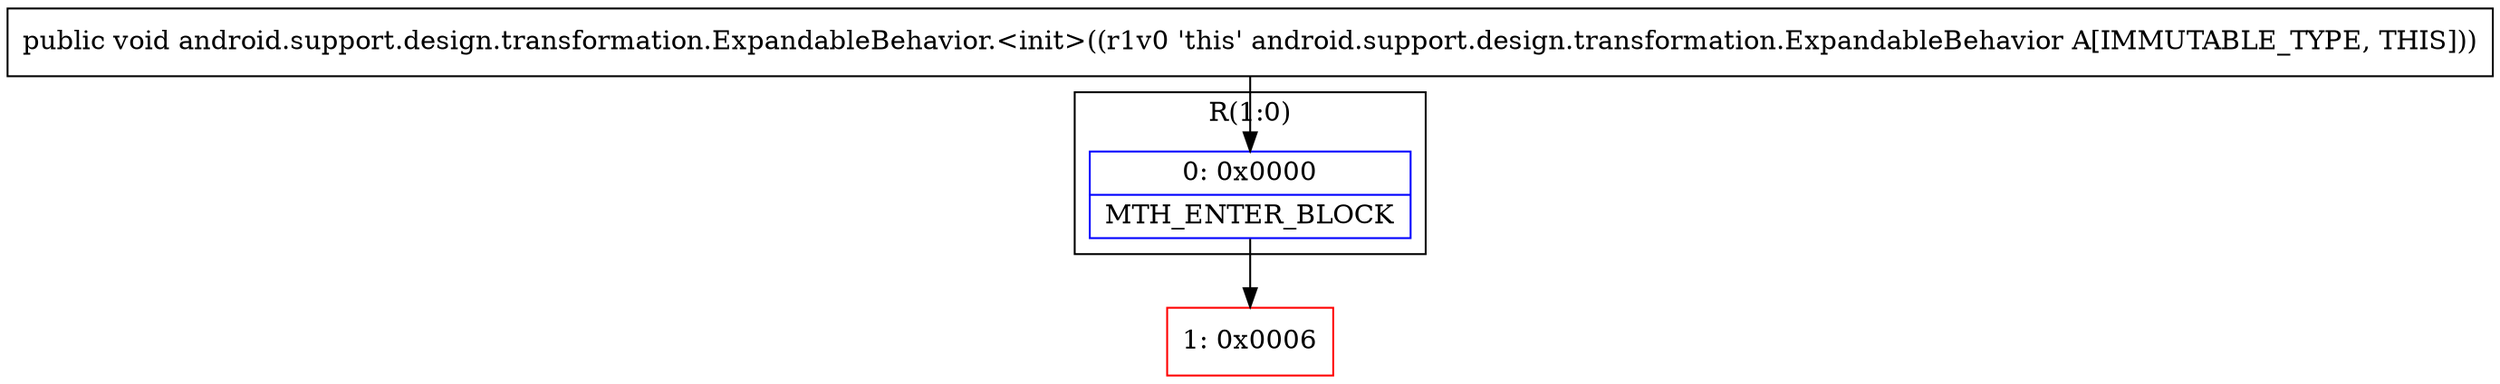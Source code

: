 digraph "CFG forandroid.support.design.transformation.ExpandableBehavior.\<init\>()V" {
subgraph cluster_Region_1961193471 {
label = "R(1:0)";
node [shape=record,color=blue];
Node_0 [shape=record,label="{0\:\ 0x0000|MTH_ENTER_BLOCK\l}"];
}
Node_1 [shape=record,color=red,label="{1\:\ 0x0006}"];
MethodNode[shape=record,label="{public void android.support.design.transformation.ExpandableBehavior.\<init\>((r1v0 'this' android.support.design.transformation.ExpandableBehavior A[IMMUTABLE_TYPE, THIS])) }"];
MethodNode -> Node_0;
Node_0 -> Node_1;
}

